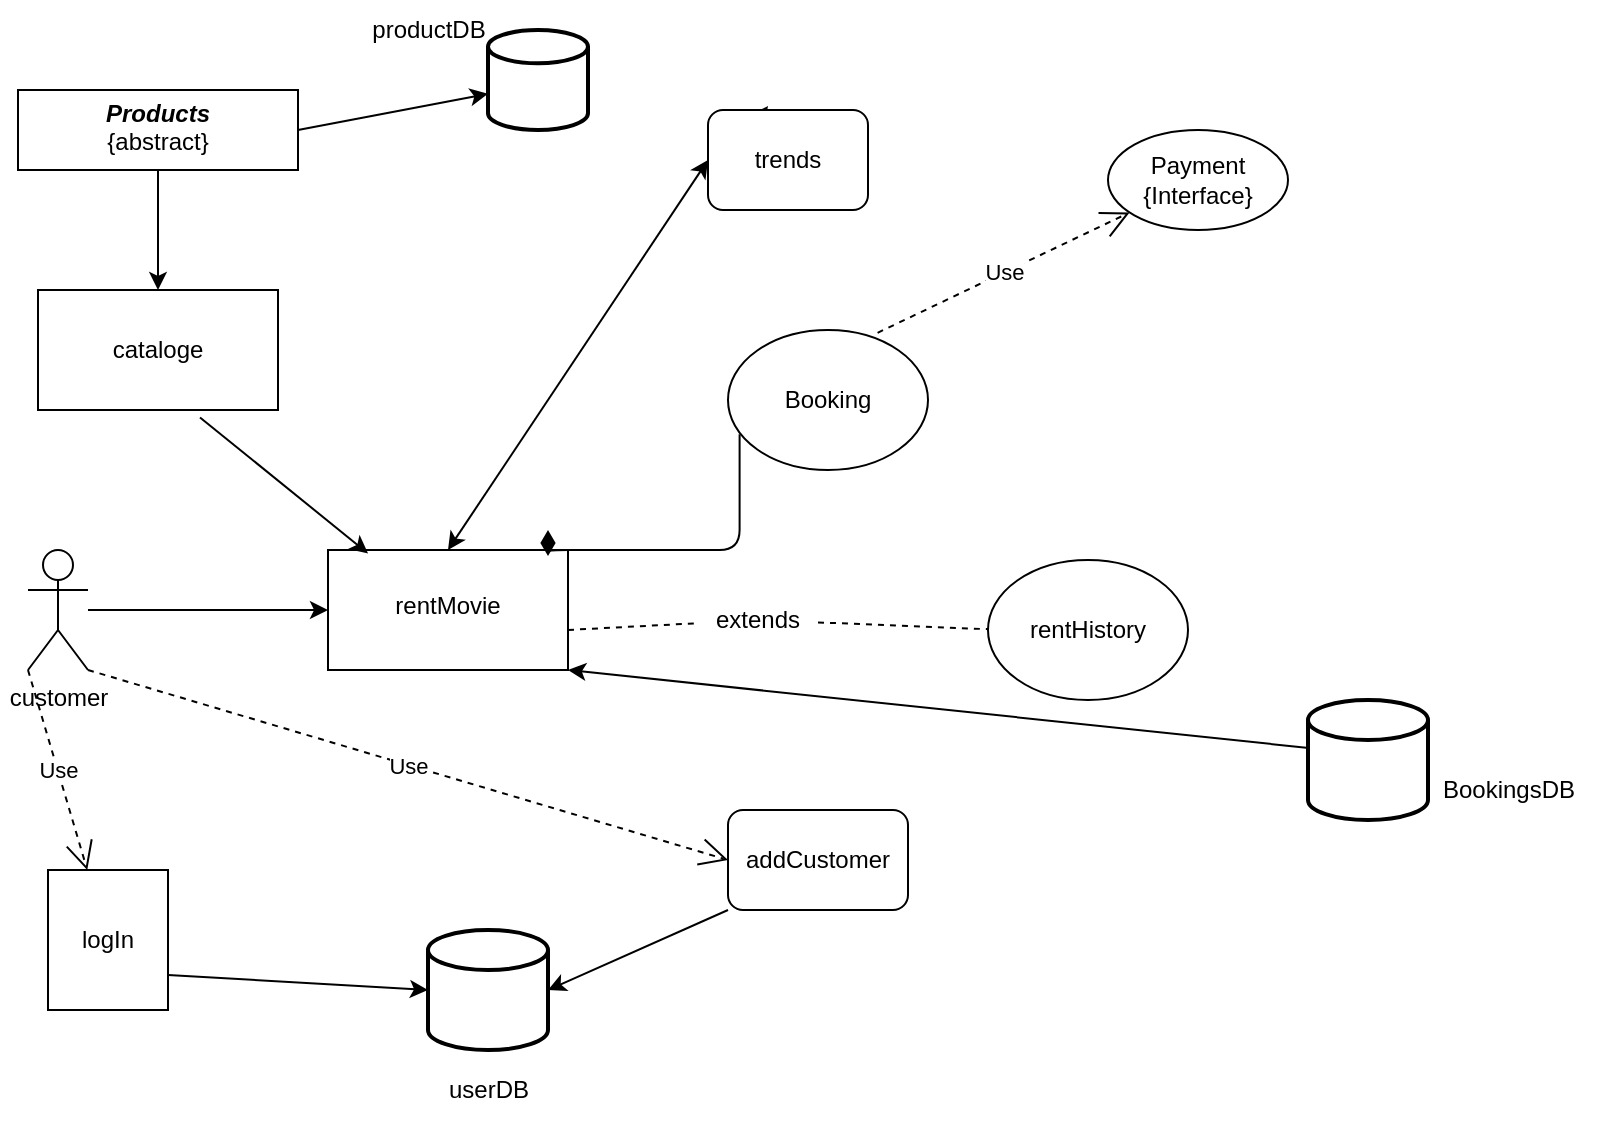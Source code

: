 <mxfile>
    <diagram id="KHgaDndN0BcgDwEBIwhA" name="Page-1">
        <mxGraphModel dx="1242" dy="611" grid="1" gridSize="10" guides="1" tooltips="1" connect="1" arrows="1" fold="1" page="1" pageScale="1" pageWidth="850" pageHeight="1100" math="0" shadow="0">
            <root>
                <mxCell id="0"/>
                <mxCell id="1" parent="0"/>
                <mxCell id="8" value="" style="edgeStyle=none;html=1;" parent="1" source="6" target="7" edge="1">
                    <mxGeometry relative="1" as="geometry"/>
                </mxCell>
                <mxCell id="6" value="customer&lt;br&gt;" style="shape=umlActor;verticalLabelPosition=bottom;verticalAlign=top;html=1;outlineConnect=0;" parent="1" vertex="1">
                    <mxGeometry x="60" y="280" width="30" height="60" as="geometry"/>
                </mxCell>
                <mxCell id="7" value="&lt;br&gt;rentMovie" style="whiteSpace=wrap;html=1;verticalAlign=top;" parent="1" vertex="1">
                    <mxGeometry x="210" y="280" width="120" height="60" as="geometry"/>
                </mxCell>
                <mxCell id="13" value="Payment&lt;br&gt;{Interface}" style="ellipse;whiteSpace=wrap;html=1;" parent="1" vertex="1">
                    <mxGeometry x="600" y="70" width="90" height="50" as="geometry"/>
                </mxCell>
                <mxCell id="14" value="" style="endArrow=none;dashed=1;html=1;startArrow=none;" parent="1" source="16" edge="1">
                    <mxGeometry width="50" height="50" relative="1" as="geometry">
                        <mxPoint x="330" y="320" as="sourcePoint"/>
                        <mxPoint x="550" y="320" as="targetPoint"/>
                    </mxGeometry>
                </mxCell>
                <mxCell id="15" value="rentHistory" style="ellipse;whiteSpace=wrap;html=1;" parent="1" vertex="1">
                    <mxGeometry x="540" y="285" width="100" height="70" as="geometry"/>
                </mxCell>
                <mxCell id="17" value="" style="endArrow=none;dashed=1;html=1;" parent="1" target="16" edge="1">
                    <mxGeometry width="50" height="50" relative="1" as="geometry">
                        <mxPoint x="330" y="320" as="sourcePoint"/>
                        <mxPoint x="550" y="320" as="targetPoint"/>
                    </mxGeometry>
                </mxCell>
                <mxCell id="16" value="extends" style="text;html=1;strokeColor=none;fillColor=none;align=center;verticalAlign=middle;whiteSpace=wrap;rounded=0;" parent="1" vertex="1">
                    <mxGeometry x="395" y="300" width="60" height="30" as="geometry"/>
                </mxCell>
                <mxCell id="18" value="addCustomer&lt;br&gt;" style="rounded=1;whiteSpace=wrap;html=1;" parent="1" vertex="1">
                    <mxGeometry x="410" y="410" width="90" height="50" as="geometry"/>
                </mxCell>
                <mxCell id="34" style="edgeStyle=none;html=1;exitX=0;exitY=0.75;exitDx=0;exitDy=0;" parent="1" source="30" edge="1">
                    <mxGeometry relative="1" as="geometry">
                        <mxPoint x="430" y="58" as="targetPoint"/>
                    </mxGeometry>
                </mxCell>
                <mxCell id="30" value="trends" style="rounded=1;whiteSpace=wrap;html=1;" parent="1" vertex="1">
                    <mxGeometry x="400" y="60" width="80" height="50" as="geometry"/>
                </mxCell>
                <mxCell id="44" value="Use" style="endArrow=open;endSize=12;dashed=1;html=1;exitX=1;exitY=1;exitDx=0;exitDy=0;exitPerimeter=0;entryX=0;entryY=0.5;entryDx=0;entryDy=0;" parent="1" source="6" target="18" edge="1">
                    <mxGeometry width="160" relative="1" as="geometry">
                        <mxPoint x="240" y="330" as="sourcePoint"/>
                        <mxPoint x="400" y="330" as="targetPoint"/>
                    </mxGeometry>
                </mxCell>
                <mxCell id="46" value="Use" style="endArrow=open;endSize=12;dashed=1;html=1;exitX=0.748;exitY=0.02;exitDx=0;exitDy=0;exitPerimeter=0;" parent="1" source="47" target="13" edge="1">
                    <mxGeometry width="160" relative="1" as="geometry">
                        <mxPoint x="490" y="170" as="sourcePoint"/>
                        <mxPoint x="500" y="300" as="targetPoint"/>
                    </mxGeometry>
                </mxCell>
                <mxCell id="47" value="" style="ellipse;whiteSpace=wrap;html=1;" parent="1" vertex="1">
                    <mxGeometry x="410" y="170" width="100" height="70" as="geometry"/>
                </mxCell>
                <mxCell id="48" value="Booking" style="text;html=1;strokeColor=none;fillColor=none;align=center;verticalAlign=middle;whiteSpace=wrap;rounded=0;" parent="1" vertex="1">
                    <mxGeometry x="430" y="190" width="60" height="30" as="geometry"/>
                </mxCell>
                <mxCell id="52" value="" style="html=1;endArrow=diamondThin;endFill=1;edgeStyle=elbowEdgeStyle;elbow=vertical;endSize=10;exitX=0.058;exitY=0.745;exitDx=0;exitDy=0;exitPerimeter=0;" parent="1" source="47" edge="1">
                    <mxGeometry width="160" relative="1" as="geometry">
                        <mxPoint x="340" y="300" as="sourcePoint"/>
                        <mxPoint x="320" y="270" as="targetPoint"/>
                        <Array as="points">
                            <mxPoint x="330" y="280"/>
                        </Array>
                    </mxGeometry>
                </mxCell>
                <mxCell id="53" value="" style="endArrow=classic;startArrow=classic;html=1;entryX=0;entryY=0.5;entryDx=0;entryDy=0;exitX=0.5;exitY=0;exitDx=0;exitDy=0;" parent="1" source="7" target="30" edge="1">
                    <mxGeometry width="50" height="50" relative="1" as="geometry">
                        <mxPoint x="390" y="330" as="sourcePoint"/>
                        <mxPoint x="440" y="280" as="targetPoint"/>
                    </mxGeometry>
                </mxCell>
                <mxCell id="54" value="&lt;p style=&quot;margin:5px;&quot;&gt;&lt;b&gt;&lt;i&gt;Products&lt;/i&gt;&lt;/b&gt;&lt;br&gt;{abstract}&lt;/p&gt;" style="shape=rect;html=1;overflow=fill;whiteSpace=wrap;align=center;" parent="1" vertex="1">
                    <mxGeometry x="55" y="50" width="140" height="40" as="geometry"/>
                </mxCell>
                <mxCell id="55" value="cataloge" style="rounded=0;whiteSpace=wrap;html=1;" parent="1" vertex="1">
                    <mxGeometry x="65" y="150" width="120" height="60" as="geometry"/>
                </mxCell>
                <mxCell id="56" value="" style="endArrow=classic;html=1;exitX=0.5;exitY=1;exitDx=0;exitDy=0;entryX=0.5;entryY=0;entryDx=0;entryDy=0;" parent="1" source="54" target="55" edge="1">
                    <mxGeometry width="50" height="50" relative="1" as="geometry">
                        <mxPoint x="310" y="220" as="sourcePoint"/>
                        <mxPoint x="360" y="170" as="targetPoint"/>
                    </mxGeometry>
                </mxCell>
                <mxCell id="57" value="" style="endArrow=classic;html=1;exitX=0.675;exitY=1.062;exitDx=0;exitDy=0;exitPerimeter=0;entryX=0.167;entryY=0.029;entryDx=0;entryDy=0;entryPerimeter=0;" parent="1" source="55" target="7" edge="1">
                    <mxGeometry width="50" height="50" relative="1" as="geometry">
                        <mxPoint x="310" y="220" as="sourcePoint"/>
                        <mxPoint x="360" y="170" as="targetPoint"/>
                    </mxGeometry>
                </mxCell>
                <mxCell id="61" value="Use" style="endArrow=open;endSize=12;dashed=1;html=1;exitX=0;exitY=1;exitDx=0;exitDy=0;exitPerimeter=0;" parent="1" source="6" target="63" edge="1">
                    <mxGeometry width="160" relative="1" as="geometry">
                        <mxPoint x="270" y="390" as="sourcePoint"/>
                        <mxPoint x="80" y="460" as="targetPoint"/>
                    </mxGeometry>
                </mxCell>
                <mxCell id="63" value="logIn" style="rounded=0;whiteSpace=wrap;html=1;" parent="1" vertex="1">
                    <mxGeometry x="70" y="440" width="60" height="70" as="geometry"/>
                </mxCell>
                <mxCell id="65" value="" style="endArrow=classic;html=1;exitX=1;exitY=0.5;exitDx=0;exitDy=0;" parent="1" source="54" edge="1">
                    <mxGeometry width="50" height="50" relative="1" as="geometry">
                        <mxPoint x="200" y="240" as="sourcePoint"/>
                        <mxPoint x="290" y="51.905" as="targetPoint"/>
                    </mxGeometry>
                </mxCell>
                <mxCell id="70" value="" style="endArrow=classic;html=1;exitX=1;exitY=0.75;exitDx=0;exitDy=0;" parent="1" source="63" edge="1">
                    <mxGeometry width="50" height="50" relative="1" as="geometry">
                        <mxPoint x="450" y="310" as="sourcePoint"/>
                        <mxPoint x="260" y="500" as="targetPoint"/>
                    </mxGeometry>
                </mxCell>
                <mxCell id="71" value="" style="endArrow=classic;html=1;exitX=0;exitY=1;exitDx=0;exitDy=0;entryX=1;entryY=0.5;entryDx=0;entryDy=0;entryPerimeter=0;" parent="1" source="18" edge="1" target="75">
                    <mxGeometry width="50" height="50" relative="1" as="geometry">
                        <mxPoint x="450" y="310" as="sourcePoint"/>
                        <mxPoint x="330" y="500" as="targetPoint"/>
                    </mxGeometry>
                </mxCell>
                <mxCell id="72" value="" style="endArrow=classic;html=1;entryX=1;entryY=1;entryDx=0;entryDy=0;" edge="1" parent="1" target="7">
                    <mxGeometry width="50" height="50" relative="1" as="geometry">
                        <mxPoint x="710" y="380" as="sourcePoint"/>
                        <mxPoint x="450" y="300" as="targetPoint"/>
                    </mxGeometry>
                </mxCell>
                <mxCell id="74" value="" style="strokeWidth=2;html=1;shape=mxgraph.flowchart.database;whiteSpace=wrap;" vertex="1" parent="1">
                    <mxGeometry x="290" y="20" width="50" height="50" as="geometry"/>
                </mxCell>
                <mxCell id="75" value="" style="strokeWidth=2;html=1;shape=mxgraph.flowchart.database;whiteSpace=wrap;" vertex="1" parent="1">
                    <mxGeometry x="260" y="470" width="60" height="60" as="geometry"/>
                </mxCell>
                <mxCell id="76" value="" style="strokeWidth=2;html=1;shape=mxgraph.flowchart.database;whiteSpace=wrap;" vertex="1" parent="1">
                    <mxGeometry x="700" y="355" width="60" height="60" as="geometry"/>
                </mxCell>
                <mxCell id="78" value="productDB" style="text;html=1;align=center;verticalAlign=middle;resizable=0;points=[];autosize=1;strokeColor=none;fillColor=none;" vertex="1" parent="1">
                    <mxGeometry x="220" y="5" width="80" height="30" as="geometry"/>
                </mxCell>
                <mxCell id="79" value="userDB" style="text;html=1;align=center;verticalAlign=middle;resizable=0;points=[];autosize=1;strokeColor=none;fillColor=none;" vertex="1" parent="1">
                    <mxGeometry x="260" y="535" width="60" height="30" as="geometry"/>
                </mxCell>
                <mxCell id="80" value="BookingsDB" style="text;html=1;align=center;verticalAlign=middle;resizable=0;points=[];autosize=1;strokeColor=none;fillColor=none;" vertex="1" parent="1">
                    <mxGeometry x="755" y="385" width="90" height="30" as="geometry"/>
                </mxCell>
            </root>
        </mxGraphModel>
    </diagram>
</mxfile>